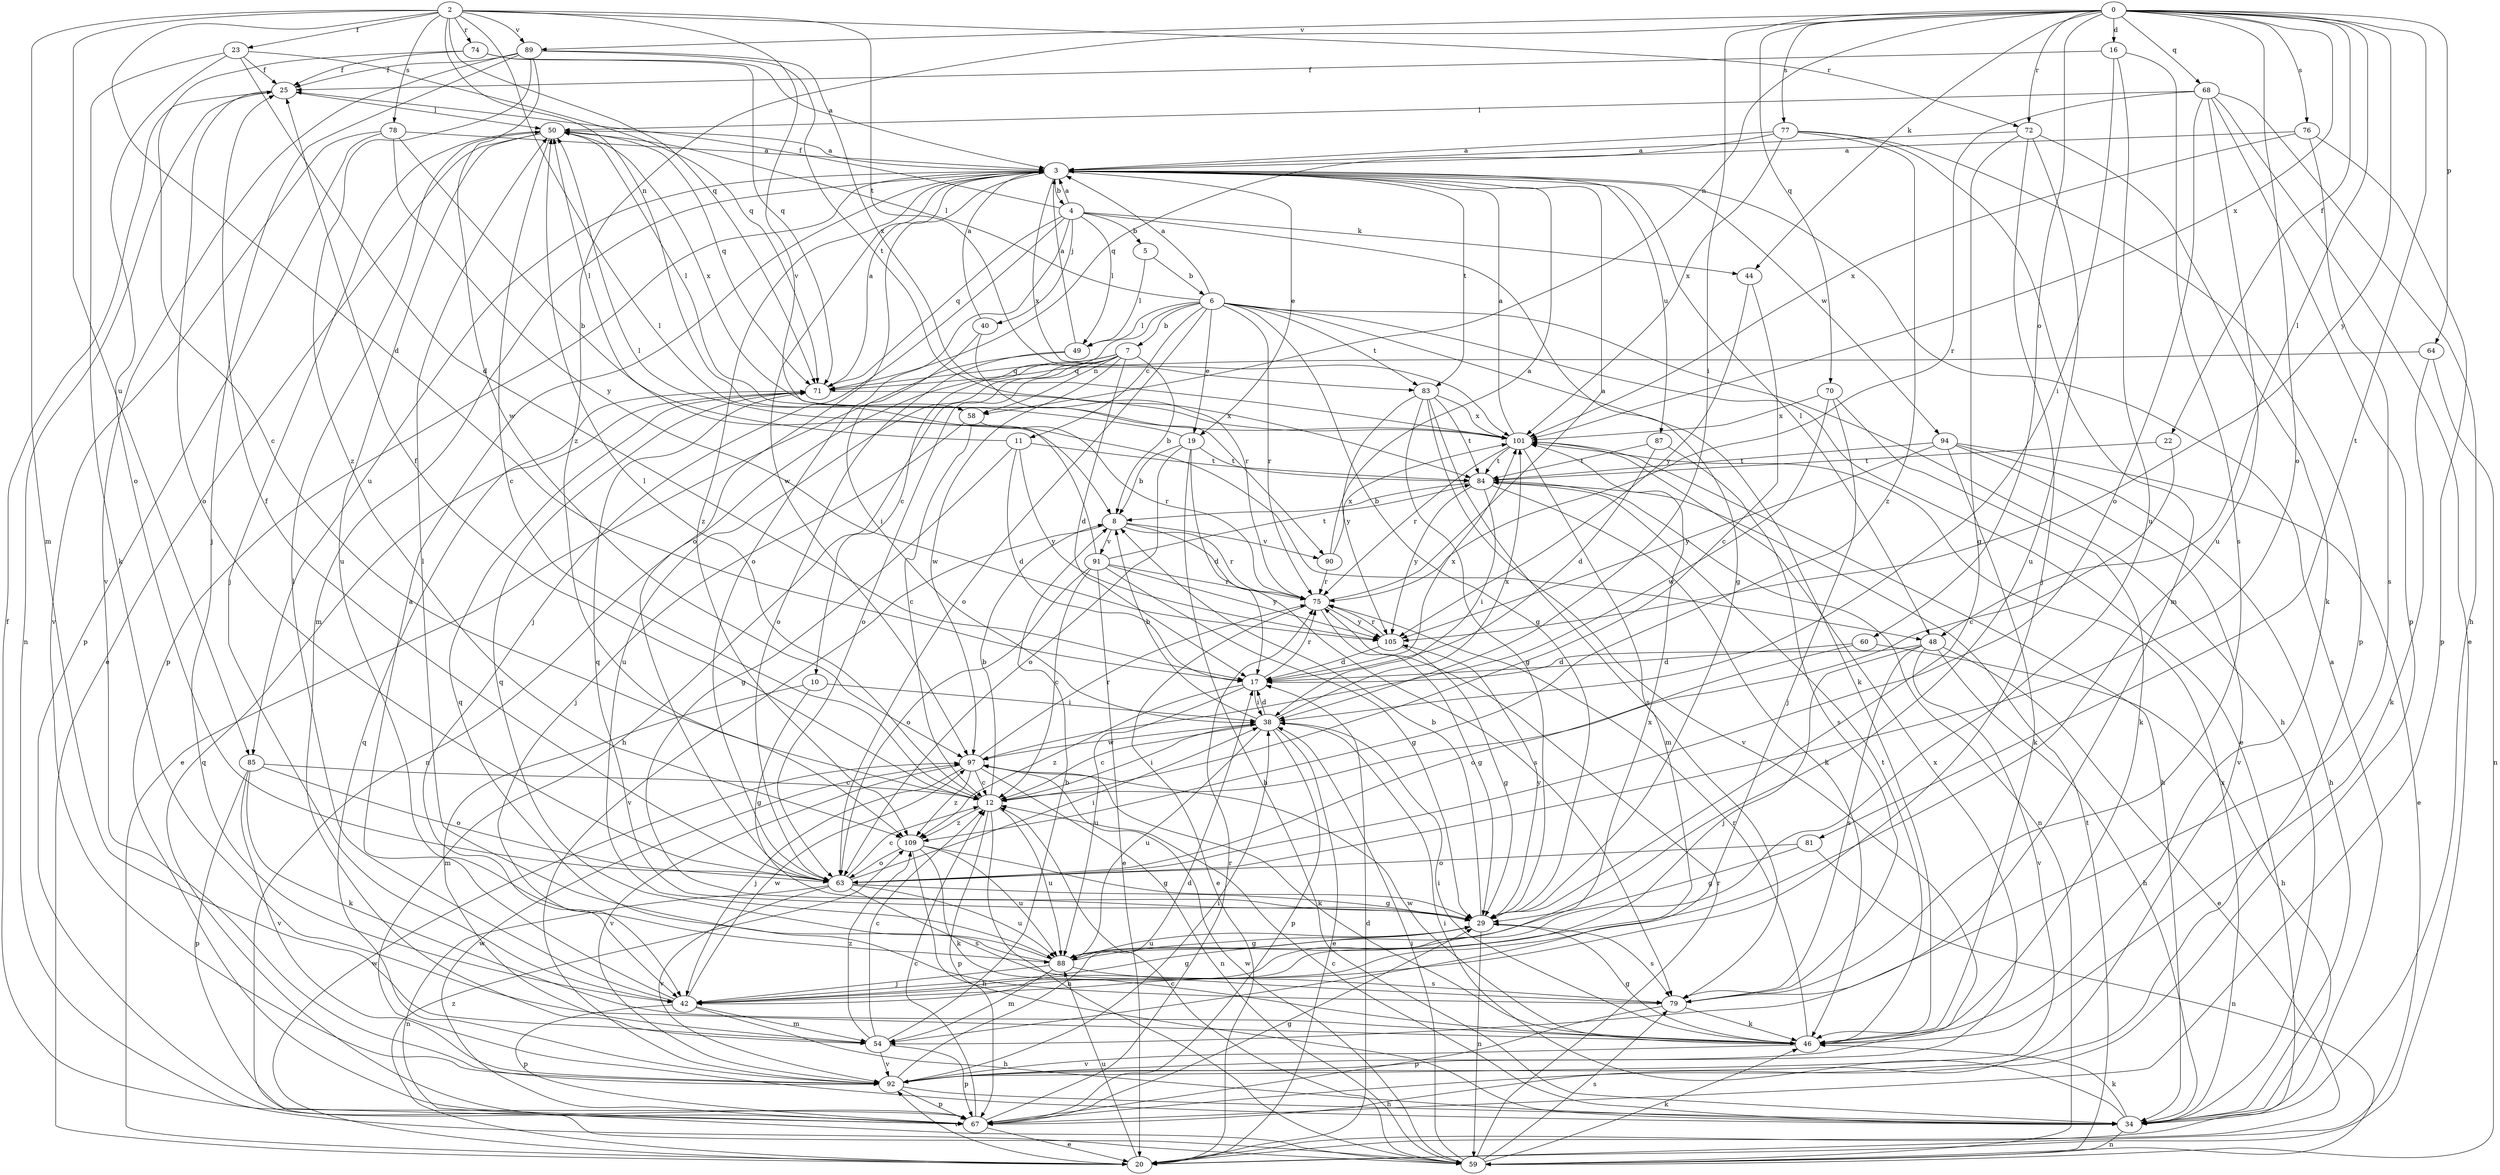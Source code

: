 strict digraph  {
0;
2;
3;
4;
5;
6;
7;
8;
10;
11;
12;
16;
17;
19;
20;
22;
23;
25;
29;
34;
38;
40;
42;
44;
46;
48;
49;
50;
54;
58;
59;
60;
63;
64;
67;
68;
70;
71;
72;
74;
75;
76;
77;
78;
79;
81;
83;
84;
85;
87;
88;
89;
90;
91;
92;
94;
97;
101;
105;
109;
0 -> 16  [label=d];
0 -> 22  [label=f];
0 -> 38  [label=i];
0 -> 44  [label=k];
0 -> 48  [label=l];
0 -> 58  [label=n];
0 -> 60  [label=o];
0 -> 63  [label=o];
0 -> 64  [label=p];
0 -> 68  [label=q];
0 -> 70  [label=q];
0 -> 72  [label=r];
0 -> 76  [label=s];
0 -> 77  [label=s];
0 -> 81  [label=t];
0 -> 89  [label=v];
0 -> 101  [label=x];
0 -> 105  [label=y];
0 -> 109  [label=z];
2 -> 17  [label=d];
2 -> 23  [label=f];
2 -> 48  [label=l];
2 -> 54  [label=m];
2 -> 58  [label=n];
2 -> 71  [label=q];
2 -> 72  [label=r];
2 -> 74  [label=r];
2 -> 78  [label=s];
2 -> 83  [label=t];
2 -> 85  [label=u];
2 -> 89  [label=v];
2 -> 90  [label=v];
3 -> 4  [label=b];
3 -> 19  [label=e];
3 -> 48  [label=l];
3 -> 54  [label=m];
3 -> 63  [label=o];
3 -> 67  [label=p];
3 -> 83  [label=t];
3 -> 85  [label=u];
3 -> 87  [label=u];
3 -> 94  [label=w];
3 -> 97  [label=w];
3 -> 101  [label=x];
3 -> 109  [label=z];
4 -> 3  [label=a];
4 -> 5  [label=b];
4 -> 25  [label=f];
4 -> 29  [label=g];
4 -> 40  [label=j];
4 -> 42  [label=j];
4 -> 44  [label=k];
4 -> 49  [label=l];
4 -> 63  [label=o];
4 -> 71  [label=q];
5 -> 6  [label=b];
5 -> 49  [label=l];
6 -> 3  [label=a];
6 -> 7  [label=b];
6 -> 10  [label=c];
6 -> 11  [label=c];
6 -> 19  [label=e];
6 -> 20  [label=e];
6 -> 29  [label=g];
6 -> 34  [label=h];
6 -> 46  [label=k];
6 -> 49  [label=l];
6 -> 50  [label=l];
6 -> 63  [label=o];
6 -> 75  [label=r];
6 -> 83  [label=t];
7 -> 8  [label=b];
7 -> 17  [label=d];
7 -> 34  [label=h];
7 -> 58  [label=n];
7 -> 59  [label=n];
7 -> 63  [label=o];
7 -> 71  [label=q];
7 -> 88  [label=u];
7 -> 97  [label=w];
8 -> 75  [label=r];
8 -> 79  [label=s];
8 -> 90  [label=v];
8 -> 91  [label=v];
8 -> 92  [label=v];
10 -> 29  [label=g];
10 -> 38  [label=i];
10 -> 54  [label=m];
11 -> 17  [label=d];
11 -> 29  [label=g];
11 -> 50  [label=l];
11 -> 84  [label=t];
11 -> 105  [label=y];
12 -> 8  [label=b];
12 -> 25  [label=f];
12 -> 38  [label=i];
12 -> 50  [label=l];
12 -> 59  [label=n];
12 -> 67  [label=p];
12 -> 88  [label=u];
12 -> 109  [label=z];
16 -> 25  [label=f];
16 -> 38  [label=i];
16 -> 79  [label=s];
16 -> 88  [label=u];
17 -> 38  [label=i];
17 -> 75  [label=r];
17 -> 88  [label=u];
17 -> 101  [label=x];
17 -> 109  [label=z];
19 -> 8  [label=b];
19 -> 17  [label=d];
19 -> 34  [label=h];
19 -> 50  [label=l];
19 -> 63  [label=o];
19 -> 84  [label=t];
20 -> 17  [label=d];
20 -> 88  [label=u];
20 -> 92  [label=v];
20 -> 97  [label=w];
20 -> 109  [label=z];
22 -> 12  [label=c];
22 -> 84  [label=t];
23 -> 17  [label=d];
23 -> 25  [label=f];
23 -> 46  [label=k];
23 -> 63  [label=o];
23 -> 71  [label=q];
25 -> 50  [label=l];
25 -> 59  [label=n];
25 -> 63  [label=o];
29 -> 8  [label=b];
29 -> 59  [label=n];
29 -> 71  [label=q];
29 -> 79  [label=s];
29 -> 88  [label=u];
29 -> 105  [label=y];
34 -> 3  [label=a];
34 -> 12  [label=c];
34 -> 38  [label=i];
34 -> 46  [label=k];
34 -> 59  [label=n];
34 -> 101  [label=x];
38 -> 8  [label=b];
38 -> 12  [label=c];
38 -> 17  [label=d];
38 -> 20  [label=e];
38 -> 67  [label=p];
38 -> 88  [label=u];
38 -> 97  [label=w];
38 -> 101  [label=x];
40 -> 3  [label=a];
40 -> 38  [label=i];
40 -> 75  [label=r];
42 -> 3  [label=a];
42 -> 29  [label=g];
42 -> 34  [label=h];
42 -> 50  [label=l];
42 -> 54  [label=m];
42 -> 67  [label=p];
42 -> 97  [label=w];
42 -> 101  [label=x];
44 -> 12  [label=c];
44 -> 105  [label=y];
46 -> 29  [label=g];
46 -> 38  [label=i];
46 -> 75  [label=r];
46 -> 84  [label=t];
46 -> 92  [label=v];
46 -> 97  [label=w];
48 -> 17  [label=d];
48 -> 20  [label=e];
48 -> 34  [label=h];
48 -> 42  [label=j];
48 -> 79  [label=s];
48 -> 92  [label=v];
49 -> 3  [label=a];
49 -> 20  [label=e];
49 -> 63  [label=o];
50 -> 3  [label=a];
50 -> 12  [label=c];
50 -> 20  [label=e];
50 -> 42  [label=j];
50 -> 71  [label=q];
50 -> 88  [label=u];
50 -> 101  [label=x];
54 -> 8  [label=b];
54 -> 12  [label=c];
54 -> 67  [label=p];
54 -> 92  [label=v];
54 -> 109  [label=z];
58 -> 12  [label=c];
58 -> 42  [label=j];
58 -> 75  [label=r];
59 -> 12  [label=c];
59 -> 38  [label=i];
59 -> 46  [label=k];
59 -> 75  [label=r];
59 -> 79  [label=s];
59 -> 84  [label=t];
59 -> 97  [label=w];
60 -> 17  [label=d];
60 -> 34  [label=h];
60 -> 63  [label=o];
63 -> 12  [label=c];
63 -> 25  [label=f];
63 -> 29  [label=g];
63 -> 38  [label=i];
63 -> 59  [label=n];
63 -> 79  [label=s];
63 -> 88  [label=u];
63 -> 92  [label=v];
64 -> 46  [label=k];
64 -> 59  [label=n];
64 -> 71  [label=q];
67 -> 12  [label=c];
67 -> 20  [label=e];
67 -> 25  [label=f];
67 -> 29  [label=g];
67 -> 71  [label=q];
67 -> 75  [label=r];
67 -> 97  [label=w];
68 -> 20  [label=e];
68 -> 34  [label=h];
68 -> 50  [label=l];
68 -> 63  [label=o];
68 -> 67  [label=p];
68 -> 75  [label=r];
68 -> 88  [label=u];
70 -> 42  [label=j];
70 -> 46  [label=k];
70 -> 97  [label=w];
70 -> 101  [label=x];
71 -> 3  [label=a];
71 -> 101  [label=x];
72 -> 3  [label=a];
72 -> 29  [label=g];
72 -> 42  [label=j];
72 -> 46  [label=k];
72 -> 88  [label=u];
74 -> 3  [label=a];
74 -> 12  [label=c];
74 -> 25  [label=f];
74 -> 71  [label=q];
75 -> 3  [label=a];
75 -> 20  [label=e];
75 -> 29  [label=g];
75 -> 105  [label=y];
76 -> 3  [label=a];
76 -> 67  [label=p];
76 -> 79  [label=s];
76 -> 101  [label=x];
77 -> 3  [label=a];
77 -> 54  [label=m];
77 -> 67  [label=p];
77 -> 71  [label=q];
77 -> 101  [label=x];
77 -> 109  [label=z];
78 -> 3  [label=a];
78 -> 8  [label=b];
78 -> 67  [label=p];
78 -> 92  [label=v];
78 -> 105  [label=y];
79 -> 46  [label=k];
79 -> 67  [label=p];
79 -> 71  [label=q];
81 -> 29  [label=g];
81 -> 59  [label=n];
81 -> 63  [label=o];
83 -> 29  [label=g];
83 -> 79  [label=s];
83 -> 84  [label=t];
83 -> 92  [label=v];
83 -> 101  [label=x];
83 -> 105  [label=y];
84 -> 8  [label=b];
84 -> 38  [label=i];
84 -> 46  [label=k];
84 -> 59  [label=n];
84 -> 105  [label=y];
85 -> 12  [label=c];
85 -> 46  [label=k];
85 -> 63  [label=o];
85 -> 67  [label=p];
85 -> 92  [label=v];
87 -> 17  [label=d];
87 -> 79  [label=s];
87 -> 84  [label=t];
88 -> 29  [label=g];
88 -> 42  [label=j];
88 -> 50  [label=l];
88 -> 54  [label=m];
88 -> 71  [label=q];
88 -> 79  [label=s];
89 -> 25  [label=f];
89 -> 42  [label=j];
89 -> 84  [label=t];
89 -> 92  [label=v];
89 -> 97  [label=w];
89 -> 101  [label=x];
89 -> 109  [label=z];
90 -> 3  [label=a];
90 -> 75  [label=r];
90 -> 101  [label=x];
91 -> 12  [label=c];
91 -> 20  [label=e];
91 -> 29  [label=g];
91 -> 50  [label=l];
91 -> 63  [label=o];
91 -> 75  [label=r];
91 -> 84  [label=t];
91 -> 105  [label=y];
92 -> 17  [label=d];
92 -> 34  [label=h];
92 -> 38  [label=i];
92 -> 67  [label=p];
92 -> 71  [label=q];
92 -> 101  [label=x];
94 -> 20  [label=e];
94 -> 34  [label=h];
94 -> 46  [label=k];
94 -> 84  [label=t];
94 -> 92  [label=v];
94 -> 105  [label=y];
97 -> 12  [label=c];
97 -> 42  [label=j];
97 -> 46  [label=k];
97 -> 59  [label=n];
97 -> 75  [label=r];
97 -> 92  [label=v];
97 -> 109  [label=z];
101 -> 3  [label=a];
101 -> 34  [label=h];
101 -> 54  [label=m];
101 -> 75  [label=r];
101 -> 84  [label=t];
105 -> 17  [label=d];
105 -> 29  [label=g];
105 -> 75  [label=r];
109 -> 29  [label=g];
109 -> 34  [label=h];
109 -> 46  [label=k];
109 -> 63  [label=o];
109 -> 88  [label=u];
}
